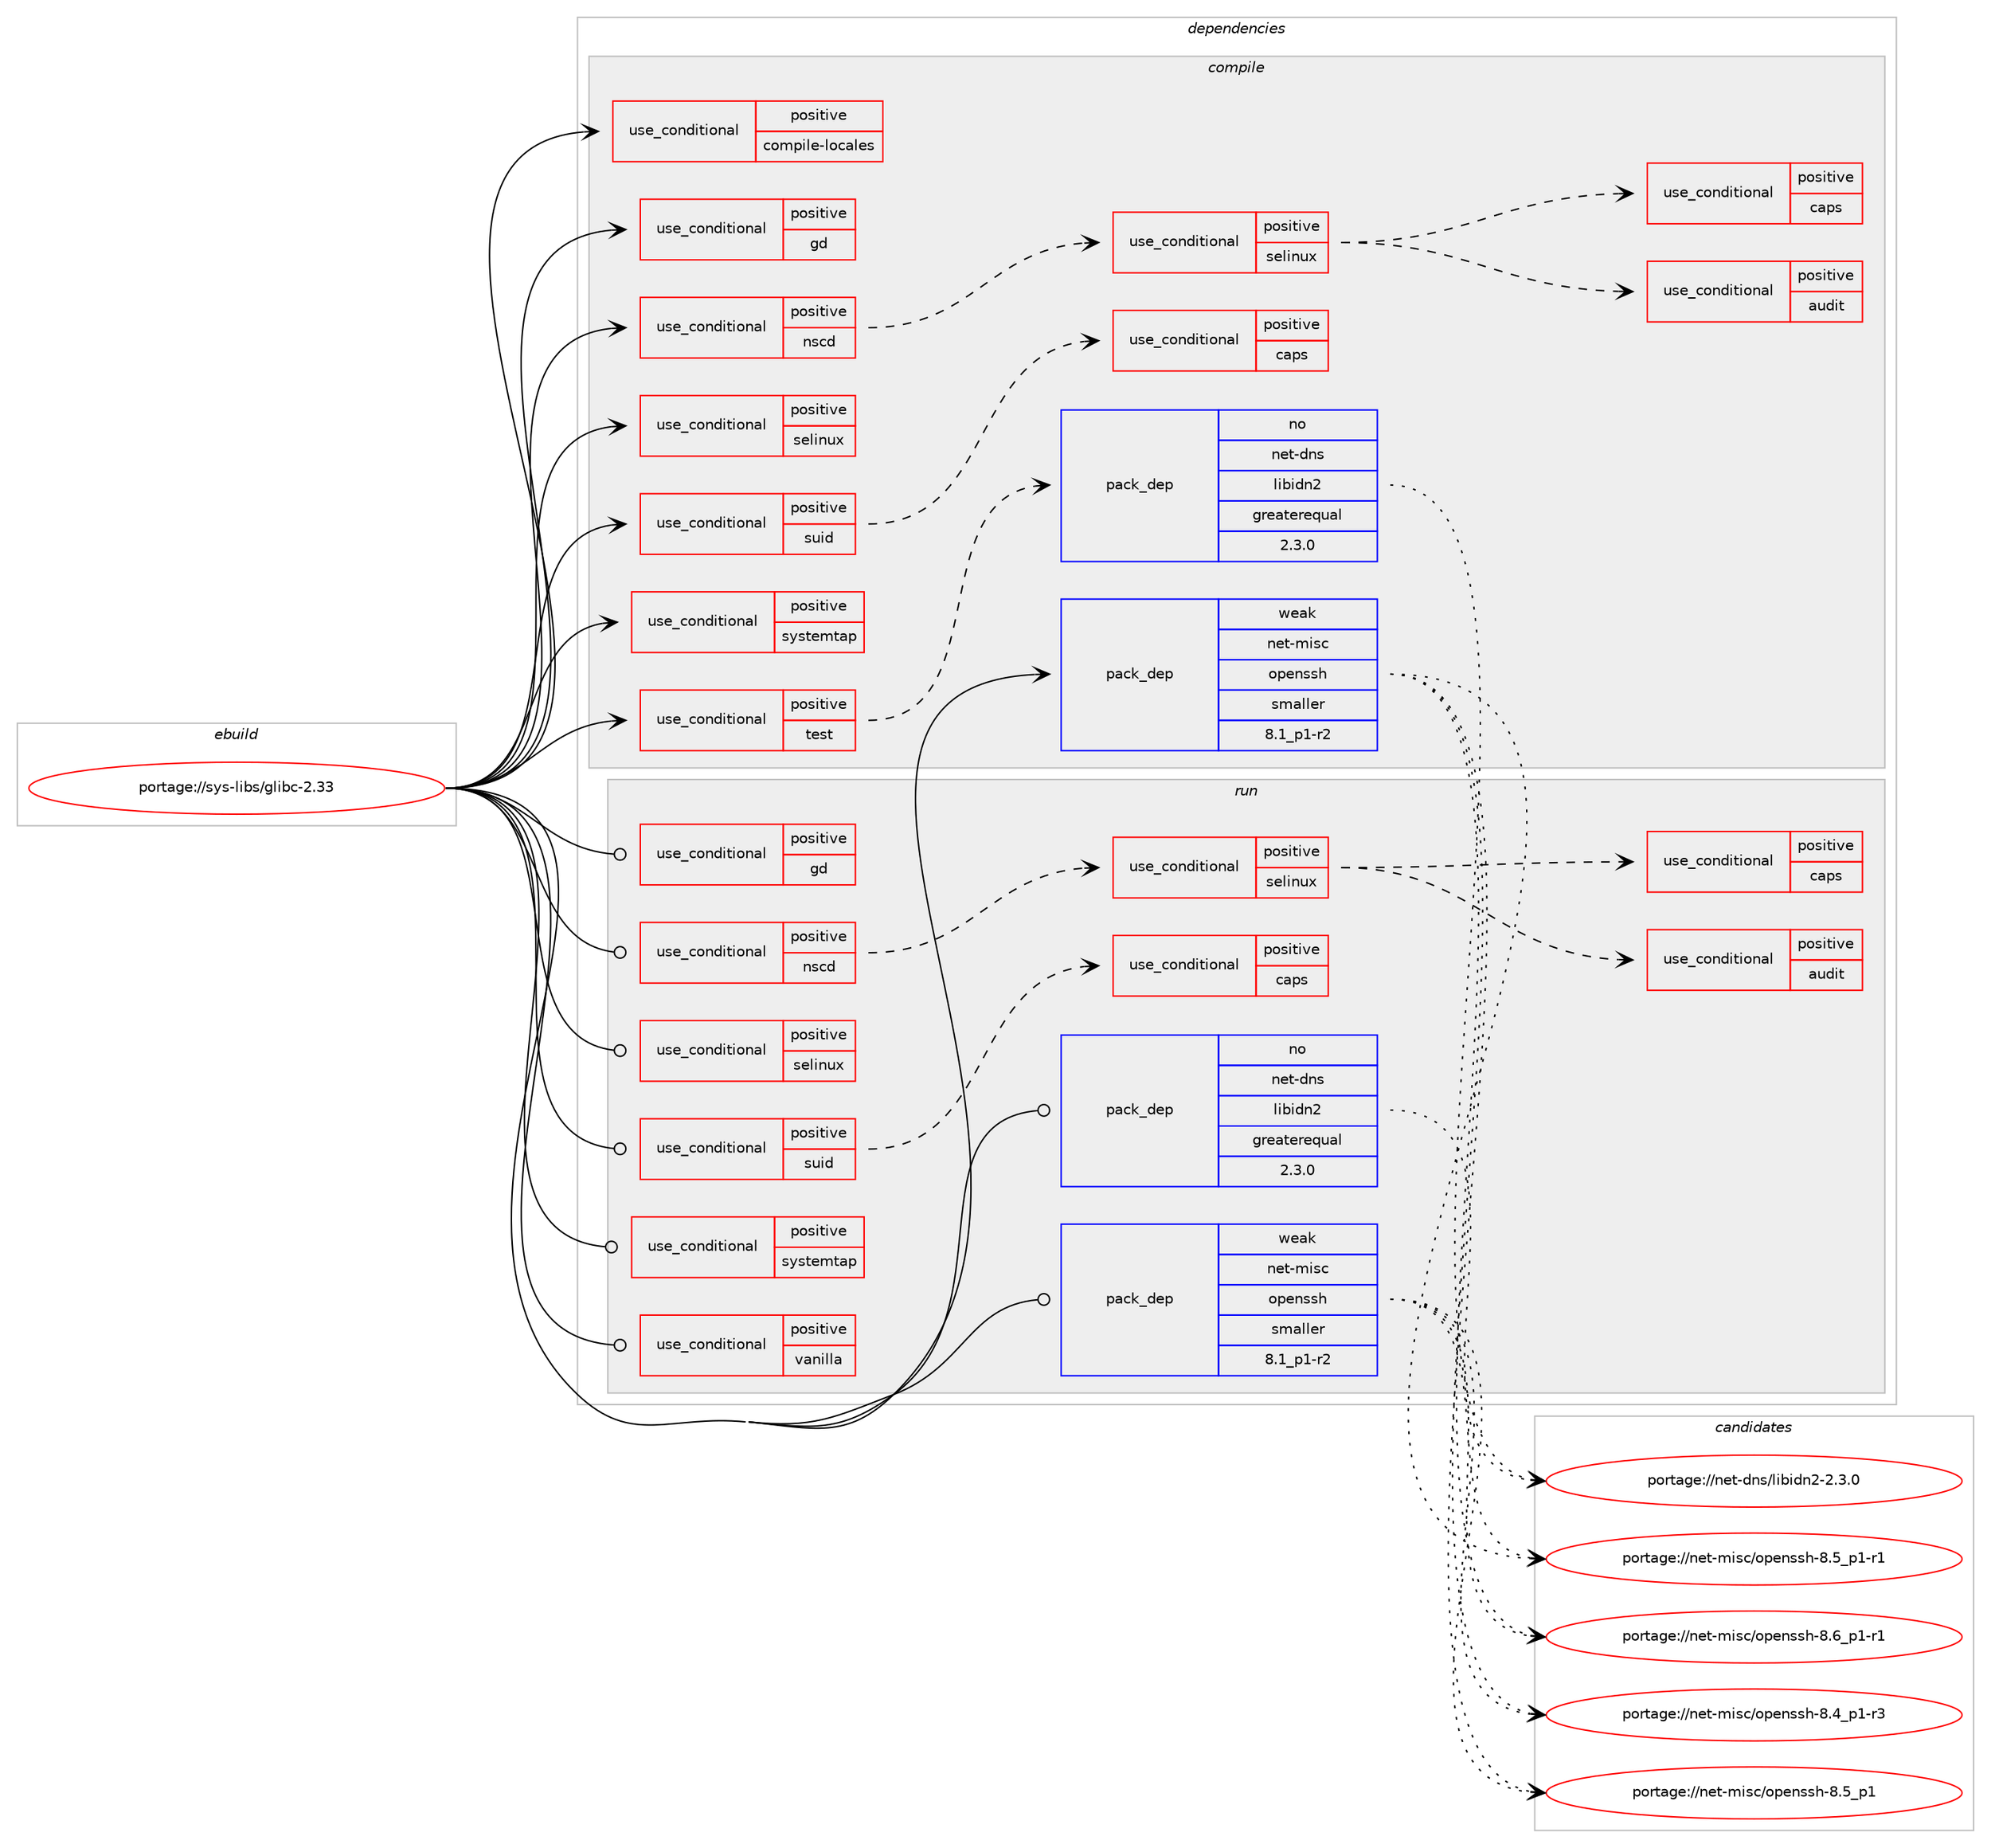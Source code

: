 digraph prolog {

# *************
# Graph options
# *************

newrank=true;
concentrate=true;
compound=true;
graph [rankdir=LR,fontname=Helvetica,fontsize=10,ranksep=1.5];#, ranksep=2.5, nodesep=0.2];
edge  [arrowhead=vee];
node  [fontname=Helvetica,fontsize=10];

# **********
# The ebuild
# **********

subgraph cluster_leftcol {
color=gray;
label=<<i>ebuild</i>>;
id [label="portage://sys-libs/glibc-2.33", color=red, width=4, href="../sys-libs/glibc-2.33.svg"];
}

# ****************
# The dependencies
# ****************

subgraph cluster_midcol {
color=gray;
label=<<i>dependencies</i>>;
subgraph cluster_compile {
fillcolor="#eeeeee";
style=filled;
label=<<i>compile</i>>;
subgraph cond320 {
dependency671 [label=<<TABLE BORDER="0" CELLBORDER="1" CELLSPACING="0" CELLPADDING="4"><TR><TD ROWSPAN="3" CELLPADDING="10">use_conditional</TD></TR><TR><TD>positive</TD></TR><TR><TD>compile-locales</TD></TR></TABLE>>, shape=none, color=red];
# *** BEGIN UNKNOWN DEPENDENCY TYPE (TODO) ***
# dependency671 -> package_dependency(portage://sys-libs/glibc-2.33,install,no,app-arch,gzip,none,[,,],[],[])
# *** END UNKNOWN DEPENDENCY TYPE (TODO) ***

# *** BEGIN UNKNOWN DEPENDENCY TYPE (TODO) ***
# dependency671 -> package_dependency(portage://sys-libs/glibc-2.33,install,no,sys-apps,grep,none,[,,],[],[])
# *** END UNKNOWN DEPENDENCY TYPE (TODO) ***

# *** BEGIN UNKNOWN DEPENDENCY TYPE (TODO) ***
# dependency671 -> package_dependency(portage://sys-libs/glibc-2.33,install,no,virtual,awk,none,[,,],[],[])
# *** END UNKNOWN DEPENDENCY TYPE (TODO) ***

}
id:e -> dependency671:w [weight=20,style="solid",arrowhead="vee"];
subgraph cond321 {
dependency672 [label=<<TABLE BORDER="0" CELLBORDER="1" CELLSPACING="0" CELLPADDING="4"><TR><TD ROWSPAN="3" CELLPADDING="10">use_conditional</TD></TR><TR><TD>positive</TD></TR><TR><TD>gd</TD></TR></TABLE>>, shape=none, color=red];
# *** BEGIN UNKNOWN DEPENDENCY TYPE (TODO) ***
# dependency672 -> package_dependency(portage://sys-libs/glibc-2.33,install,no,media-libs,gd,none,[,,],[slot(2),equal],[])
# *** END UNKNOWN DEPENDENCY TYPE (TODO) ***

}
id:e -> dependency672:w [weight=20,style="solid",arrowhead="vee"];
subgraph cond322 {
dependency673 [label=<<TABLE BORDER="0" CELLBORDER="1" CELLSPACING="0" CELLPADDING="4"><TR><TD ROWSPAN="3" CELLPADDING="10">use_conditional</TD></TR><TR><TD>positive</TD></TR><TR><TD>nscd</TD></TR></TABLE>>, shape=none, color=red];
subgraph cond323 {
dependency674 [label=<<TABLE BORDER="0" CELLBORDER="1" CELLSPACING="0" CELLPADDING="4"><TR><TD ROWSPAN="3" CELLPADDING="10">use_conditional</TD></TR><TR><TD>positive</TD></TR><TR><TD>selinux</TD></TR></TABLE>>, shape=none, color=red];
subgraph cond324 {
dependency675 [label=<<TABLE BORDER="0" CELLBORDER="1" CELLSPACING="0" CELLPADDING="4"><TR><TD ROWSPAN="3" CELLPADDING="10">use_conditional</TD></TR><TR><TD>positive</TD></TR><TR><TD>audit</TD></TR></TABLE>>, shape=none, color=red];
# *** BEGIN UNKNOWN DEPENDENCY TYPE (TODO) ***
# dependency675 -> package_dependency(portage://sys-libs/glibc-2.33,install,no,sys-process,audit,none,[,,],[],[])
# *** END UNKNOWN DEPENDENCY TYPE (TODO) ***

}
dependency674:e -> dependency675:w [weight=20,style="dashed",arrowhead="vee"];
subgraph cond325 {
dependency676 [label=<<TABLE BORDER="0" CELLBORDER="1" CELLSPACING="0" CELLPADDING="4"><TR><TD ROWSPAN="3" CELLPADDING="10">use_conditional</TD></TR><TR><TD>positive</TD></TR><TR><TD>caps</TD></TR></TABLE>>, shape=none, color=red];
# *** BEGIN UNKNOWN DEPENDENCY TYPE (TODO) ***
# dependency676 -> package_dependency(portage://sys-libs/glibc-2.33,install,no,sys-libs,libcap,none,[,,],[],[])
# *** END UNKNOWN DEPENDENCY TYPE (TODO) ***

}
dependency674:e -> dependency676:w [weight=20,style="dashed",arrowhead="vee"];
}
dependency673:e -> dependency674:w [weight=20,style="dashed",arrowhead="vee"];
}
id:e -> dependency673:w [weight=20,style="solid",arrowhead="vee"];
subgraph cond326 {
dependency677 [label=<<TABLE BORDER="0" CELLBORDER="1" CELLSPACING="0" CELLPADDING="4"><TR><TD ROWSPAN="3" CELLPADDING="10">use_conditional</TD></TR><TR><TD>positive</TD></TR><TR><TD>selinux</TD></TR></TABLE>>, shape=none, color=red];
# *** BEGIN UNKNOWN DEPENDENCY TYPE (TODO) ***
# dependency677 -> package_dependency(portage://sys-libs/glibc-2.33,install,no,sys-libs,libselinux,none,[,,],[],[])
# *** END UNKNOWN DEPENDENCY TYPE (TODO) ***

}
id:e -> dependency677:w [weight=20,style="solid",arrowhead="vee"];
subgraph cond327 {
dependency678 [label=<<TABLE BORDER="0" CELLBORDER="1" CELLSPACING="0" CELLPADDING="4"><TR><TD ROWSPAN="3" CELLPADDING="10">use_conditional</TD></TR><TR><TD>positive</TD></TR><TR><TD>suid</TD></TR></TABLE>>, shape=none, color=red];
subgraph cond328 {
dependency679 [label=<<TABLE BORDER="0" CELLBORDER="1" CELLSPACING="0" CELLPADDING="4"><TR><TD ROWSPAN="3" CELLPADDING="10">use_conditional</TD></TR><TR><TD>positive</TD></TR><TR><TD>caps</TD></TR></TABLE>>, shape=none, color=red];
# *** BEGIN UNKNOWN DEPENDENCY TYPE (TODO) ***
# dependency679 -> package_dependency(portage://sys-libs/glibc-2.33,install,no,sys-libs,libcap,none,[,,],[],[])
# *** END UNKNOWN DEPENDENCY TYPE (TODO) ***

}
dependency678:e -> dependency679:w [weight=20,style="dashed",arrowhead="vee"];
}
id:e -> dependency678:w [weight=20,style="solid",arrowhead="vee"];
subgraph cond329 {
dependency680 [label=<<TABLE BORDER="0" CELLBORDER="1" CELLSPACING="0" CELLPADDING="4"><TR><TD ROWSPAN="3" CELLPADDING="10">use_conditional</TD></TR><TR><TD>positive</TD></TR><TR><TD>systemtap</TD></TR></TABLE>>, shape=none, color=red];
# *** BEGIN UNKNOWN DEPENDENCY TYPE (TODO) ***
# dependency680 -> package_dependency(portage://sys-libs/glibc-2.33,install,no,dev-util,systemtap,none,[,,],[],[])
# *** END UNKNOWN DEPENDENCY TYPE (TODO) ***

}
id:e -> dependency680:w [weight=20,style="solid",arrowhead="vee"];
subgraph cond330 {
dependency681 [label=<<TABLE BORDER="0" CELLBORDER="1" CELLSPACING="0" CELLPADDING="4"><TR><TD ROWSPAN="3" CELLPADDING="10">use_conditional</TD></TR><TR><TD>positive</TD></TR><TR><TD>test</TD></TR></TABLE>>, shape=none, color=red];
subgraph pack326 {
dependency682 [label=<<TABLE BORDER="0" CELLBORDER="1" CELLSPACING="0" CELLPADDING="4" WIDTH="220"><TR><TD ROWSPAN="6" CELLPADDING="30">pack_dep</TD></TR><TR><TD WIDTH="110">no</TD></TR><TR><TD>net-dns</TD></TR><TR><TD>libidn2</TD></TR><TR><TD>greaterequal</TD></TR><TR><TD>2.3.0</TD></TR></TABLE>>, shape=none, color=blue];
}
dependency681:e -> dependency682:w [weight=20,style="dashed",arrowhead="vee"];
}
id:e -> dependency681:w [weight=20,style="solid",arrowhead="vee"];
# *** BEGIN UNKNOWN DEPENDENCY TYPE (TODO) ***
# id -> package_dependency(portage://sys-libs/glibc-2.33,install,no,virtual,os-headers,none,[,,],[],[])
# *** END UNKNOWN DEPENDENCY TYPE (TODO) ***

subgraph pack327 {
dependency683 [label=<<TABLE BORDER="0" CELLBORDER="1" CELLSPACING="0" CELLPADDING="4" WIDTH="220"><TR><TD ROWSPAN="6" CELLPADDING="30">pack_dep</TD></TR><TR><TD WIDTH="110">weak</TD></TR><TR><TD>net-misc</TD></TR><TR><TD>openssh</TD></TR><TR><TD>smaller</TD></TR><TR><TD>8.1_p1-r2</TD></TR></TABLE>>, shape=none, color=blue];
}
id:e -> dependency683:w [weight=20,style="solid",arrowhead="vee"];
}
subgraph cluster_compileandrun {
fillcolor="#eeeeee";
style=filled;
label=<<i>compile and run</i>>;
}
subgraph cluster_run {
fillcolor="#eeeeee";
style=filled;
label=<<i>run</i>>;
subgraph cond331 {
dependency684 [label=<<TABLE BORDER="0" CELLBORDER="1" CELLSPACING="0" CELLPADDING="4"><TR><TD ROWSPAN="3" CELLPADDING="10">use_conditional</TD></TR><TR><TD>positive</TD></TR><TR><TD>gd</TD></TR></TABLE>>, shape=none, color=red];
# *** BEGIN UNKNOWN DEPENDENCY TYPE (TODO) ***
# dependency684 -> package_dependency(portage://sys-libs/glibc-2.33,run,no,media-libs,gd,none,[,,],[slot(2),equal],[])
# *** END UNKNOWN DEPENDENCY TYPE (TODO) ***

}
id:e -> dependency684:w [weight=20,style="solid",arrowhead="odot"];
subgraph cond332 {
dependency685 [label=<<TABLE BORDER="0" CELLBORDER="1" CELLSPACING="0" CELLPADDING="4"><TR><TD ROWSPAN="3" CELLPADDING="10">use_conditional</TD></TR><TR><TD>positive</TD></TR><TR><TD>nscd</TD></TR></TABLE>>, shape=none, color=red];
subgraph cond333 {
dependency686 [label=<<TABLE BORDER="0" CELLBORDER="1" CELLSPACING="0" CELLPADDING="4"><TR><TD ROWSPAN="3" CELLPADDING="10">use_conditional</TD></TR><TR><TD>positive</TD></TR><TR><TD>selinux</TD></TR></TABLE>>, shape=none, color=red];
subgraph cond334 {
dependency687 [label=<<TABLE BORDER="0" CELLBORDER="1" CELLSPACING="0" CELLPADDING="4"><TR><TD ROWSPAN="3" CELLPADDING="10">use_conditional</TD></TR><TR><TD>positive</TD></TR><TR><TD>audit</TD></TR></TABLE>>, shape=none, color=red];
# *** BEGIN UNKNOWN DEPENDENCY TYPE (TODO) ***
# dependency687 -> package_dependency(portage://sys-libs/glibc-2.33,run,no,sys-process,audit,none,[,,],[],[])
# *** END UNKNOWN DEPENDENCY TYPE (TODO) ***

}
dependency686:e -> dependency687:w [weight=20,style="dashed",arrowhead="vee"];
subgraph cond335 {
dependency688 [label=<<TABLE BORDER="0" CELLBORDER="1" CELLSPACING="0" CELLPADDING="4"><TR><TD ROWSPAN="3" CELLPADDING="10">use_conditional</TD></TR><TR><TD>positive</TD></TR><TR><TD>caps</TD></TR></TABLE>>, shape=none, color=red];
# *** BEGIN UNKNOWN DEPENDENCY TYPE (TODO) ***
# dependency688 -> package_dependency(portage://sys-libs/glibc-2.33,run,no,sys-libs,libcap,none,[,,],[],[])
# *** END UNKNOWN DEPENDENCY TYPE (TODO) ***

}
dependency686:e -> dependency688:w [weight=20,style="dashed",arrowhead="vee"];
}
dependency685:e -> dependency686:w [weight=20,style="dashed",arrowhead="vee"];
}
id:e -> dependency685:w [weight=20,style="solid",arrowhead="odot"];
subgraph cond336 {
dependency689 [label=<<TABLE BORDER="0" CELLBORDER="1" CELLSPACING="0" CELLPADDING="4"><TR><TD ROWSPAN="3" CELLPADDING="10">use_conditional</TD></TR><TR><TD>positive</TD></TR><TR><TD>selinux</TD></TR></TABLE>>, shape=none, color=red];
# *** BEGIN UNKNOWN DEPENDENCY TYPE (TODO) ***
# dependency689 -> package_dependency(portage://sys-libs/glibc-2.33,run,no,sys-libs,libselinux,none,[,,],[],[])
# *** END UNKNOWN DEPENDENCY TYPE (TODO) ***

}
id:e -> dependency689:w [weight=20,style="solid",arrowhead="odot"];
subgraph cond337 {
dependency690 [label=<<TABLE BORDER="0" CELLBORDER="1" CELLSPACING="0" CELLPADDING="4"><TR><TD ROWSPAN="3" CELLPADDING="10">use_conditional</TD></TR><TR><TD>positive</TD></TR><TR><TD>suid</TD></TR></TABLE>>, shape=none, color=red];
subgraph cond338 {
dependency691 [label=<<TABLE BORDER="0" CELLBORDER="1" CELLSPACING="0" CELLPADDING="4"><TR><TD ROWSPAN="3" CELLPADDING="10">use_conditional</TD></TR><TR><TD>positive</TD></TR><TR><TD>caps</TD></TR></TABLE>>, shape=none, color=red];
# *** BEGIN UNKNOWN DEPENDENCY TYPE (TODO) ***
# dependency691 -> package_dependency(portage://sys-libs/glibc-2.33,run,no,sys-libs,libcap,none,[,,],[],[])
# *** END UNKNOWN DEPENDENCY TYPE (TODO) ***

}
dependency690:e -> dependency691:w [weight=20,style="dashed",arrowhead="vee"];
}
id:e -> dependency690:w [weight=20,style="solid",arrowhead="odot"];
subgraph cond339 {
dependency692 [label=<<TABLE BORDER="0" CELLBORDER="1" CELLSPACING="0" CELLPADDING="4"><TR><TD ROWSPAN="3" CELLPADDING="10">use_conditional</TD></TR><TR><TD>positive</TD></TR><TR><TD>systemtap</TD></TR></TABLE>>, shape=none, color=red];
# *** BEGIN UNKNOWN DEPENDENCY TYPE (TODO) ***
# dependency692 -> package_dependency(portage://sys-libs/glibc-2.33,run,no,dev-util,systemtap,none,[,,],[],[])
# *** END UNKNOWN DEPENDENCY TYPE (TODO) ***

}
id:e -> dependency692:w [weight=20,style="solid",arrowhead="odot"];
subgraph cond340 {
dependency693 [label=<<TABLE BORDER="0" CELLBORDER="1" CELLSPACING="0" CELLPADDING="4"><TR><TD ROWSPAN="3" CELLPADDING="10">use_conditional</TD></TR><TR><TD>positive</TD></TR><TR><TD>vanilla</TD></TR></TABLE>>, shape=none, color=red];
# *** BEGIN UNKNOWN DEPENDENCY TYPE (TODO) ***
# dependency693 -> package_dependency(portage://sys-libs/glibc-2.33,run,weak,sys-libs,timezone-data,none,[,,],[],[])
# *** END UNKNOWN DEPENDENCY TYPE (TODO) ***

}
id:e -> dependency693:w [weight=20,style="solid",arrowhead="odot"];
# *** BEGIN UNKNOWN DEPENDENCY TYPE (TODO) ***
# id -> package_dependency(portage://sys-libs/glibc-2.33,run,no,app-arch,gzip,none,[,,],[],[])
# *** END UNKNOWN DEPENDENCY TYPE (TODO) ***

subgraph pack328 {
dependency694 [label=<<TABLE BORDER="0" CELLBORDER="1" CELLSPACING="0" CELLPADDING="4" WIDTH="220"><TR><TD ROWSPAN="6" CELLPADDING="30">pack_dep</TD></TR><TR><TD WIDTH="110">no</TD></TR><TR><TD>net-dns</TD></TR><TR><TD>libidn2</TD></TR><TR><TD>greaterequal</TD></TR><TR><TD>2.3.0</TD></TR></TABLE>>, shape=none, color=blue];
}
id:e -> dependency694:w [weight=20,style="solid",arrowhead="odot"];
# *** BEGIN UNKNOWN DEPENDENCY TYPE (TODO) ***
# id -> package_dependency(portage://sys-libs/glibc-2.33,run,no,sys-apps,gentoo-functions,none,[,,],[],[])
# *** END UNKNOWN DEPENDENCY TYPE (TODO) ***

# *** BEGIN UNKNOWN DEPENDENCY TYPE (TODO) ***
# id -> package_dependency(portage://sys-libs/glibc-2.33,run,no,sys-apps,grep,none,[,,],[],[])
# *** END UNKNOWN DEPENDENCY TYPE (TODO) ***

# *** BEGIN UNKNOWN DEPENDENCY TYPE (TODO) ***
# id -> package_dependency(portage://sys-libs/glibc-2.33,run,no,virtual,awk,none,[,,],[],[])
# *** END UNKNOWN DEPENDENCY TYPE (TODO) ***

subgraph pack329 {
dependency695 [label=<<TABLE BORDER="0" CELLBORDER="1" CELLSPACING="0" CELLPADDING="4" WIDTH="220"><TR><TD ROWSPAN="6" CELLPADDING="30">pack_dep</TD></TR><TR><TD WIDTH="110">weak</TD></TR><TR><TD>net-misc</TD></TR><TR><TD>openssh</TD></TR><TR><TD>smaller</TD></TR><TR><TD>8.1_p1-r2</TD></TR></TABLE>>, shape=none, color=blue];
}
id:e -> dependency695:w [weight=20,style="solid",arrowhead="odot"];
}
}

# **************
# The candidates
# **************

subgraph cluster_choices {
rank=same;
color=gray;
label=<<i>candidates</i>>;

subgraph choice326 {
color=black;
nodesep=1;
choice11010111645100110115471081059810510011050455046514648 [label="portage://net-dns/libidn2-2.3.0", color=red, width=4,href="../net-dns/libidn2-2.3.0.svg"];
dependency682:e -> choice11010111645100110115471081059810510011050455046514648:w [style=dotted,weight="100"];
}
subgraph choice327 {
color=black;
nodesep=1;
choice1101011164510910511599471111121011101151151044556465295112494511451 [label="portage://net-misc/openssh-8.4_p1-r3", color=red, width=4,href="../net-misc/openssh-8.4_p1-r3.svg"];
choice110101116451091051159947111112101110115115104455646539511249 [label="portage://net-misc/openssh-8.5_p1", color=red, width=4,href="../net-misc/openssh-8.5_p1.svg"];
choice1101011164510910511599471111121011101151151044556465395112494511449 [label="portage://net-misc/openssh-8.5_p1-r1", color=red, width=4,href="../net-misc/openssh-8.5_p1-r1.svg"];
choice1101011164510910511599471111121011101151151044556465495112494511449 [label="portage://net-misc/openssh-8.6_p1-r1", color=red, width=4,href="../net-misc/openssh-8.6_p1-r1.svg"];
dependency683:e -> choice1101011164510910511599471111121011101151151044556465295112494511451:w [style=dotted,weight="100"];
dependency683:e -> choice110101116451091051159947111112101110115115104455646539511249:w [style=dotted,weight="100"];
dependency683:e -> choice1101011164510910511599471111121011101151151044556465395112494511449:w [style=dotted,weight="100"];
dependency683:e -> choice1101011164510910511599471111121011101151151044556465495112494511449:w [style=dotted,weight="100"];
}
subgraph choice328 {
color=black;
nodesep=1;
choice11010111645100110115471081059810510011050455046514648 [label="portage://net-dns/libidn2-2.3.0", color=red, width=4,href="../net-dns/libidn2-2.3.0.svg"];
dependency694:e -> choice11010111645100110115471081059810510011050455046514648:w [style=dotted,weight="100"];
}
subgraph choice329 {
color=black;
nodesep=1;
choice1101011164510910511599471111121011101151151044556465295112494511451 [label="portage://net-misc/openssh-8.4_p1-r3", color=red, width=4,href="../net-misc/openssh-8.4_p1-r3.svg"];
choice110101116451091051159947111112101110115115104455646539511249 [label="portage://net-misc/openssh-8.5_p1", color=red, width=4,href="../net-misc/openssh-8.5_p1.svg"];
choice1101011164510910511599471111121011101151151044556465395112494511449 [label="portage://net-misc/openssh-8.5_p1-r1", color=red, width=4,href="../net-misc/openssh-8.5_p1-r1.svg"];
choice1101011164510910511599471111121011101151151044556465495112494511449 [label="portage://net-misc/openssh-8.6_p1-r1", color=red, width=4,href="../net-misc/openssh-8.6_p1-r1.svg"];
dependency695:e -> choice1101011164510910511599471111121011101151151044556465295112494511451:w [style=dotted,weight="100"];
dependency695:e -> choice110101116451091051159947111112101110115115104455646539511249:w [style=dotted,weight="100"];
dependency695:e -> choice1101011164510910511599471111121011101151151044556465395112494511449:w [style=dotted,weight="100"];
dependency695:e -> choice1101011164510910511599471111121011101151151044556465495112494511449:w [style=dotted,weight="100"];
}
}

}
